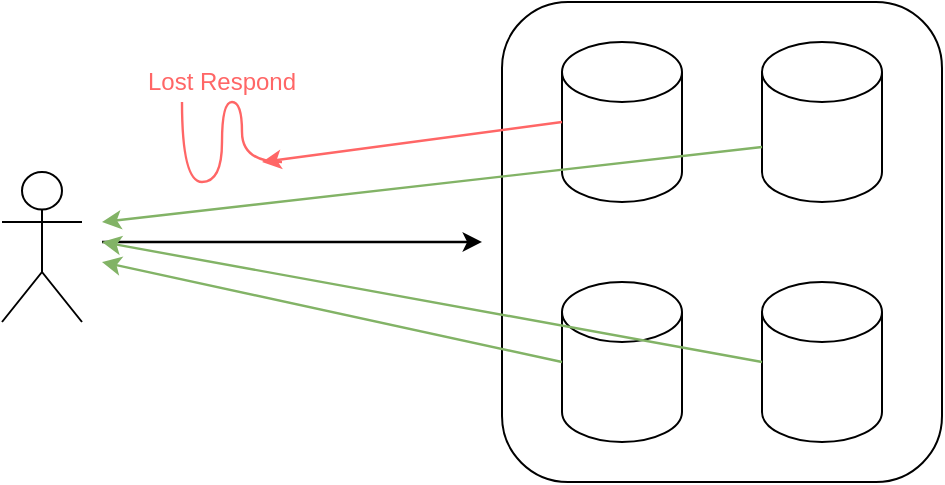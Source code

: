 <mxfile version="20.5.3" type="github">
  <diagram id="V2glRfO1UxC2ilKReIfv" name="Page-1">
    <mxGraphModel dx="1426" dy="794" grid="1" gridSize="10" guides="1" tooltips="1" connect="1" arrows="1" fold="1" page="1" pageScale="1" pageWidth="850" pageHeight="1100" math="0" shadow="0">
      <root>
        <mxCell id="0" />
        <mxCell id="1" parent="0" />
        <mxCell id="Deuy4wg4WrwToiXc3-uR-21" value="" style="rounded=1;whiteSpace=wrap;html=1;" vertex="1" parent="1">
          <mxGeometry x="530" y="360" width="220" height="240" as="geometry" />
        </mxCell>
        <mxCell id="Deuy4wg4WrwToiXc3-uR-1" value="" style="shape=cylinder3;whiteSpace=wrap;html=1;boundedLbl=1;backgroundOutline=1;size=15;" vertex="1" parent="1">
          <mxGeometry x="660" y="500" width="60" height="80" as="geometry" />
        </mxCell>
        <mxCell id="Deuy4wg4WrwToiXc3-uR-2" value="" style="shape=umlActor;verticalLabelPosition=bottom;verticalAlign=top;html=1;outlineConnect=0;" vertex="1" parent="1">
          <mxGeometry x="280" y="445" width="40" height="75" as="geometry" />
        </mxCell>
        <mxCell id="Deuy4wg4WrwToiXc3-uR-3" value="" style="shape=cylinder3;whiteSpace=wrap;html=1;boundedLbl=1;backgroundOutline=1;size=15;" vertex="1" parent="1">
          <mxGeometry x="660" y="380" width="60" height="80" as="geometry" />
        </mxCell>
        <mxCell id="Deuy4wg4WrwToiXc3-uR-4" value="" style="shape=cylinder3;whiteSpace=wrap;html=1;boundedLbl=1;backgroundOutline=1;size=15;" vertex="1" parent="1">
          <mxGeometry x="560" y="380" width="60" height="80" as="geometry" />
        </mxCell>
        <mxCell id="Deuy4wg4WrwToiXc3-uR-5" value="" style="shape=cylinder3;whiteSpace=wrap;html=1;boundedLbl=1;backgroundOutline=1;size=15;" vertex="1" parent="1">
          <mxGeometry x="560" y="500" width="60" height="80" as="geometry" />
        </mxCell>
        <mxCell id="Deuy4wg4WrwToiXc3-uR-13" value="" style="endArrow=classic;html=1;rounded=0;strokeWidth=1.2;" edge="1" parent="1">
          <mxGeometry width="50" height="50" relative="1" as="geometry">
            <mxPoint x="330" y="480" as="sourcePoint" />
            <mxPoint x="520" y="480" as="targetPoint" />
          </mxGeometry>
        </mxCell>
        <mxCell id="Deuy4wg4WrwToiXc3-uR-17" value="" style="endArrow=classic;html=1;rounded=0;strokeWidth=1.2;strokeColor=#FF6666;exitX=0;exitY=0.5;exitDx=0;exitDy=0;exitPerimeter=0;" edge="1" parent="1" source="Deuy4wg4WrwToiXc3-uR-4">
          <mxGeometry width="50" height="50" relative="1" as="geometry">
            <mxPoint x="440" y="280" as="sourcePoint" />
            <mxPoint x="410" y="440" as="targetPoint" />
          </mxGeometry>
        </mxCell>
        <mxCell id="Deuy4wg4WrwToiXc3-uR-22" value="" style="endArrow=classic;html=1;rounded=0;strokeWidth=1.2;strokeColor=#82b366;exitX=0;exitY=0.5;exitDx=0;exitDy=0;exitPerimeter=0;fillColor=#d5e8d4;" edge="1" parent="1" source="Deuy4wg4WrwToiXc3-uR-5">
          <mxGeometry width="50" height="50" relative="1" as="geometry">
            <mxPoint x="530" y="525" as="sourcePoint" />
            <mxPoint x="330" y="490" as="targetPoint" />
          </mxGeometry>
        </mxCell>
        <mxCell id="Deuy4wg4WrwToiXc3-uR-23" value="" style="endArrow=classic;html=1;rounded=0;strokeWidth=1.2;strokeColor=#82b366;exitX=0;exitY=0.5;exitDx=0;exitDy=0;exitPerimeter=0;fillColor=#d5e8d4;" edge="1" parent="1" source="Deuy4wg4WrwToiXc3-uR-1">
          <mxGeometry width="50" height="50" relative="1" as="geometry">
            <mxPoint x="570" y="550" as="sourcePoint" />
            <mxPoint x="330" y="480" as="targetPoint" />
          </mxGeometry>
        </mxCell>
        <mxCell id="Deuy4wg4WrwToiXc3-uR-24" value="" style="endArrow=classic;html=1;rounded=0;strokeWidth=1.2;strokeColor=#82b366;exitX=0;exitY=0;exitDx=0;exitDy=52.5;exitPerimeter=0;fillColor=#d5e8d4;" edge="1" parent="1" source="Deuy4wg4WrwToiXc3-uR-3">
          <mxGeometry width="50" height="50" relative="1" as="geometry">
            <mxPoint x="570" y="550" as="sourcePoint" />
            <mxPoint x="330" y="470" as="targetPoint" />
          </mxGeometry>
        </mxCell>
        <mxCell id="Deuy4wg4WrwToiXc3-uR-25" value="" style="endArrow=none;html=1;rounded=0;strokeColor=#FF6666;strokeWidth=1.2;edgeStyle=orthogonalEdgeStyle;curved=1;" edge="1" parent="1">
          <mxGeometry width="50" height="50" relative="1" as="geometry">
            <mxPoint x="370" y="410" as="sourcePoint" />
            <mxPoint x="420" y="440" as="targetPoint" />
            <Array as="points">
              <mxPoint x="370" y="410" />
              <mxPoint x="370" y="450" />
              <mxPoint x="390" y="450" />
              <mxPoint x="390" y="410" />
              <mxPoint x="400" y="410" />
              <mxPoint x="400" y="440" />
            </Array>
          </mxGeometry>
        </mxCell>
        <mxCell id="Deuy4wg4WrwToiXc3-uR-26" value="&lt;font color=&quot;#ff6666&quot;&gt;Lost Respond&lt;/font&gt;" style="text;html=1;strokeColor=none;fillColor=none;align=center;verticalAlign=middle;whiteSpace=wrap;rounded=0;" vertex="1" parent="1">
          <mxGeometry x="340" y="390" width="100" height="20" as="geometry" />
        </mxCell>
      </root>
    </mxGraphModel>
  </diagram>
</mxfile>
